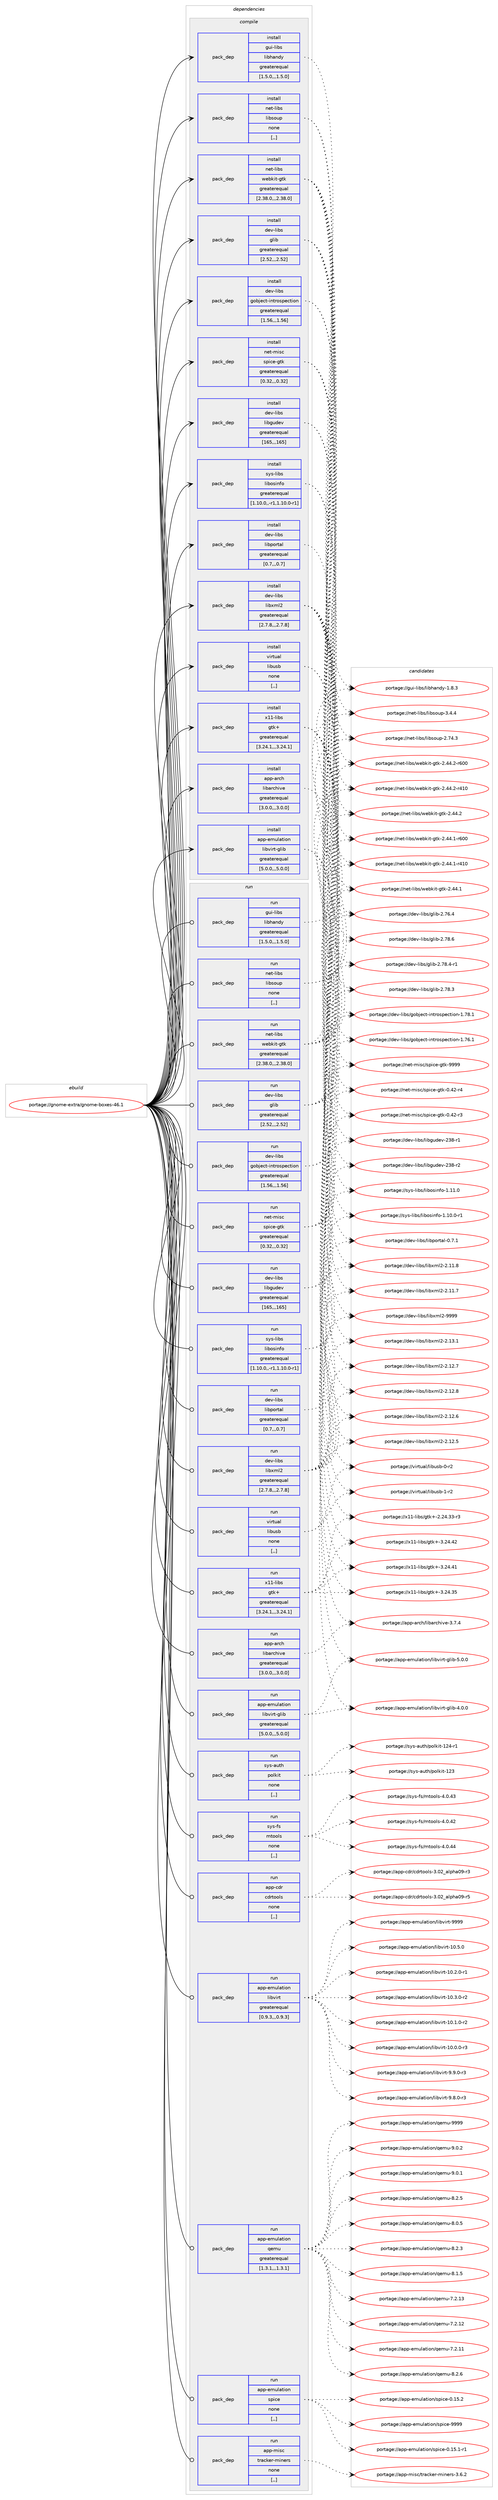 digraph prolog {

# *************
# Graph options
# *************

newrank=true;
concentrate=true;
compound=true;
graph [rankdir=LR,fontname=Helvetica,fontsize=10,ranksep=1.5];#, ranksep=2.5, nodesep=0.2];
edge  [arrowhead=vee];
node  [fontname=Helvetica,fontsize=10];

# **********
# The ebuild
# **********

subgraph cluster_leftcol {
color=gray;
label=<<i>ebuild</i>>;
id [label="portage://gnome-extra/gnome-boxes-46.1", color=red, width=4, href="../gnome-extra/gnome-boxes-46.1.svg"];
}

# ****************
# The dependencies
# ****************

subgraph cluster_midcol {
color=gray;
label=<<i>dependencies</i>>;
subgraph cluster_compile {
fillcolor="#eeeeee";
style=filled;
label=<<i>compile</i>>;
subgraph pack172397 {
dependency239601 [label=<<TABLE BORDER="0" CELLBORDER="1" CELLSPACING="0" CELLPADDING="4" WIDTH="220"><TR><TD ROWSPAN="6" CELLPADDING="30">pack_dep</TD></TR><TR><TD WIDTH="110">install</TD></TR><TR><TD>app-arch</TD></TR><TR><TD>libarchive</TD></TR><TR><TD>greaterequal</TD></TR><TR><TD>[3.0.0,,,3.0.0]</TD></TR></TABLE>>, shape=none, color=blue];
}
id:e -> dependency239601:w [weight=20,style="solid",arrowhead="vee"];
subgraph pack172398 {
dependency239602 [label=<<TABLE BORDER="0" CELLBORDER="1" CELLSPACING="0" CELLPADDING="4" WIDTH="220"><TR><TD ROWSPAN="6" CELLPADDING="30">pack_dep</TD></TR><TR><TD WIDTH="110">install</TD></TR><TR><TD>app-emulation</TD></TR><TR><TD>libvirt-glib</TD></TR><TR><TD>greaterequal</TD></TR><TR><TD>[5.0.0,,,5.0.0]</TD></TR></TABLE>>, shape=none, color=blue];
}
id:e -> dependency239602:w [weight=20,style="solid",arrowhead="vee"];
subgraph pack172399 {
dependency239603 [label=<<TABLE BORDER="0" CELLBORDER="1" CELLSPACING="0" CELLPADDING="4" WIDTH="220"><TR><TD ROWSPAN="6" CELLPADDING="30">pack_dep</TD></TR><TR><TD WIDTH="110">install</TD></TR><TR><TD>dev-libs</TD></TR><TR><TD>glib</TD></TR><TR><TD>greaterequal</TD></TR><TR><TD>[2.52,,,2.52]</TD></TR></TABLE>>, shape=none, color=blue];
}
id:e -> dependency239603:w [weight=20,style="solid",arrowhead="vee"];
subgraph pack172400 {
dependency239604 [label=<<TABLE BORDER="0" CELLBORDER="1" CELLSPACING="0" CELLPADDING="4" WIDTH="220"><TR><TD ROWSPAN="6" CELLPADDING="30">pack_dep</TD></TR><TR><TD WIDTH="110">install</TD></TR><TR><TD>dev-libs</TD></TR><TR><TD>gobject-introspection</TD></TR><TR><TD>greaterequal</TD></TR><TR><TD>[1.56,,,1.56]</TD></TR></TABLE>>, shape=none, color=blue];
}
id:e -> dependency239604:w [weight=20,style="solid",arrowhead="vee"];
subgraph pack172401 {
dependency239605 [label=<<TABLE BORDER="0" CELLBORDER="1" CELLSPACING="0" CELLPADDING="4" WIDTH="220"><TR><TD ROWSPAN="6" CELLPADDING="30">pack_dep</TD></TR><TR><TD WIDTH="110">install</TD></TR><TR><TD>dev-libs</TD></TR><TR><TD>libgudev</TD></TR><TR><TD>greaterequal</TD></TR><TR><TD>[165,,,165]</TD></TR></TABLE>>, shape=none, color=blue];
}
id:e -> dependency239605:w [weight=20,style="solid",arrowhead="vee"];
subgraph pack172402 {
dependency239606 [label=<<TABLE BORDER="0" CELLBORDER="1" CELLSPACING="0" CELLPADDING="4" WIDTH="220"><TR><TD ROWSPAN="6" CELLPADDING="30">pack_dep</TD></TR><TR><TD WIDTH="110">install</TD></TR><TR><TD>dev-libs</TD></TR><TR><TD>libportal</TD></TR><TR><TD>greaterequal</TD></TR><TR><TD>[0.7,,,0.7]</TD></TR></TABLE>>, shape=none, color=blue];
}
id:e -> dependency239606:w [weight=20,style="solid",arrowhead="vee"];
subgraph pack172403 {
dependency239607 [label=<<TABLE BORDER="0" CELLBORDER="1" CELLSPACING="0" CELLPADDING="4" WIDTH="220"><TR><TD ROWSPAN="6" CELLPADDING="30">pack_dep</TD></TR><TR><TD WIDTH="110">install</TD></TR><TR><TD>dev-libs</TD></TR><TR><TD>libxml2</TD></TR><TR><TD>greaterequal</TD></TR><TR><TD>[2.7.8,,,2.7.8]</TD></TR></TABLE>>, shape=none, color=blue];
}
id:e -> dependency239607:w [weight=20,style="solid",arrowhead="vee"];
subgraph pack172404 {
dependency239608 [label=<<TABLE BORDER="0" CELLBORDER="1" CELLSPACING="0" CELLPADDING="4" WIDTH="220"><TR><TD ROWSPAN="6" CELLPADDING="30">pack_dep</TD></TR><TR><TD WIDTH="110">install</TD></TR><TR><TD>gui-libs</TD></TR><TR><TD>libhandy</TD></TR><TR><TD>greaterequal</TD></TR><TR><TD>[1.5.0,,,1.5.0]</TD></TR></TABLE>>, shape=none, color=blue];
}
id:e -> dependency239608:w [weight=20,style="solid",arrowhead="vee"];
subgraph pack172405 {
dependency239609 [label=<<TABLE BORDER="0" CELLBORDER="1" CELLSPACING="0" CELLPADDING="4" WIDTH="220"><TR><TD ROWSPAN="6" CELLPADDING="30">pack_dep</TD></TR><TR><TD WIDTH="110">install</TD></TR><TR><TD>net-libs</TD></TR><TR><TD>libsoup</TD></TR><TR><TD>none</TD></TR><TR><TD>[,,]</TD></TR></TABLE>>, shape=none, color=blue];
}
id:e -> dependency239609:w [weight=20,style="solid",arrowhead="vee"];
subgraph pack172406 {
dependency239610 [label=<<TABLE BORDER="0" CELLBORDER="1" CELLSPACING="0" CELLPADDING="4" WIDTH="220"><TR><TD ROWSPAN="6" CELLPADDING="30">pack_dep</TD></TR><TR><TD WIDTH="110">install</TD></TR><TR><TD>net-libs</TD></TR><TR><TD>webkit-gtk</TD></TR><TR><TD>greaterequal</TD></TR><TR><TD>[2.38.0,,,2.38.0]</TD></TR></TABLE>>, shape=none, color=blue];
}
id:e -> dependency239610:w [weight=20,style="solid",arrowhead="vee"];
subgraph pack172407 {
dependency239611 [label=<<TABLE BORDER="0" CELLBORDER="1" CELLSPACING="0" CELLPADDING="4" WIDTH="220"><TR><TD ROWSPAN="6" CELLPADDING="30">pack_dep</TD></TR><TR><TD WIDTH="110">install</TD></TR><TR><TD>net-misc</TD></TR><TR><TD>spice-gtk</TD></TR><TR><TD>greaterequal</TD></TR><TR><TD>[0.32,,,0.32]</TD></TR></TABLE>>, shape=none, color=blue];
}
id:e -> dependency239611:w [weight=20,style="solid",arrowhead="vee"];
subgraph pack172408 {
dependency239612 [label=<<TABLE BORDER="0" CELLBORDER="1" CELLSPACING="0" CELLPADDING="4" WIDTH="220"><TR><TD ROWSPAN="6" CELLPADDING="30">pack_dep</TD></TR><TR><TD WIDTH="110">install</TD></TR><TR><TD>sys-libs</TD></TR><TR><TD>libosinfo</TD></TR><TR><TD>greaterequal</TD></TR><TR><TD>[1.10.0,,-r1,1.10.0-r1]</TD></TR></TABLE>>, shape=none, color=blue];
}
id:e -> dependency239612:w [weight=20,style="solid",arrowhead="vee"];
subgraph pack172409 {
dependency239613 [label=<<TABLE BORDER="0" CELLBORDER="1" CELLSPACING="0" CELLPADDING="4" WIDTH="220"><TR><TD ROWSPAN="6" CELLPADDING="30">pack_dep</TD></TR><TR><TD WIDTH="110">install</TD></TR><TR><TD>virtual</TD></TR><TR><TD>libusb</TD></TR><TR><TD>none</TD></TR><TR><TD>[,,]</TD></TR></TABLE>>, shape=none, color=blue];
}
id:e -> dependency239613:w [weight=20,style="solid",arrowhead="vee"];
subgraph pack172410 {
dependency239614 [label=<<TABLE BORDER="0" CELLBORDER="1" CELLSPACING="0" CELLPADDING="4" WIDTH="220"><TR><TD ROWSPAN="6" CELLPADDING="30">pack_dep</TD></TR><TR><TD WIDTH="110">install</TD></TR><TR><TD>x11-libs</TD></TR><TR><TD>gtk+</TD></TR><TR><TD>greaterequal</TD></TR><TR><TD>[3.24.1,,,3.24.1]</TD></TR></TABLE>>, shape=none, color=blue];
}
id:e -> dependency239614:w [weight=20,style="solid",arrowhead="vee"];
}
subgraph cluster_compileandrun {
fillcolor="#eeeeee";
style=filled;
label=<<i>compile and run</i>>;
}
subgraph cluster_run {
fillcolor="#eeeeee";
style=filled;
label=<<i>run</i>>;
subgraph pack172411 {
dependency239615 [label=<<TABLE BORDER="0" CELLBORDER="1" CELLSPACING="0" CELLPADDING="4" WIDTH="220"><TR><TD ROWSPAN="6" CELLPADDING="30">pack_dep</TD></TR><TR><TD WIDTH="110">run</TD></TR><TR><TD>app-arch</TD></TR><TR><TD>libarchive</TD></TR><TR><TD>greaterequal</TD></TR><TR><TD>[3.0.0,,,3.0.0]</TD></TR></TABLE>>, shape=none, color=blue];
}
id:e -> dependency239615:w [weight=20,style="solid",arrowhead="odot"];
subgraph pack172412 {
dependency239616 [label=<<TABLE BORDER="0" CELLBORDER="1" CELLSPACING="0" CELLPADDING="4" WIDTH="220"><TR><TD ROWSPAN="6" CELLPADDING="30">pack_dep</TD></TR><TR><TD WIDTH="110">run</TD></TR><TR><TD>app-cdr</TD></TR><TR><TD>cdrtools</TD></TR><TR><TD>none</TD></TR><TR><TD>[,,]</TD></TR></TABLE>>, shape=none, color=blue];
}
id:e -> dependency239616:w [weight=20,style="solid",arrowhead="odot"];
subgraph pack172413 {
dependency239617 [label=<<TABLE BORDER="0" CELLBORDER="1" CELLSPACING="0" CELLPADDING="4" WIDTH="220"><TR><TD ROWSPAN="6" CELLPADDING="30">pack_dep</TD></TR><TR><TD WIDTH="110">run</TD></TR><TR><TD>app-emulation</TD></TR><TR><TD>libvirt</TD></TR><TR><TD>greaterequal</TD></TR><TR><TD>[0.9.3,,,0.9.3]</TD></TR></TABLE>>, shape=none, color=blue];
}
id:e -> dependency239617:w [weight=20,style="solid",arrowhead="odot"];
subgraph pack172414 {
dependency239618 [label=<<TABLE BORDER="0" CELLBORDER="1" CELLSPACING="0" CELLPADDING="4" WIDTH="220"><TR><TD ROWSPAN="6" CELLPADDING="30">pack_dep</TD></TR><TR><TD WIDTH="110">run</TD></TR><TR><TD>app-emulation</TD></TR><TR><TD>libvirt-glib</TD></TR><TR><TD>greaterequal</TD></TR><TR><TD>[5.0.0,,,5.0.0]</TD></TR></TABLE>>, shape=none, color=blue];
}
id:e -> dependency239618:w [weight=20,style="solid",arrowhead="odot"];
subgraph pack172415 {
dependency239619 [label=<<TABLE BORDER="0" CELLBORDER="1" CELLSPACING="0" CELLPADDING="4" WIDTH="220"><TR><TD ROWSPAN="6" CELLPADDING="30">pack_dep</TD></TR><TR><TD WIDTH="110">run</TD></TR><TR><TD>app-emulation</TD></TR><TR><TD>qemu</TD></TR><TR><TD>greaterequal</TD></TR><TR><TD>[1.3.1,,,1.3.1]</TD></TR></TABLE>>, shape=none, color=blue];
}
id:e -> dependency239619:w [weight=20,style="solid",arrowhead="odot"];
subgraph pack172416 {
dependency239620 [label=<<TABLE BORDER="0" CELLBORDER="1" CELLSPACING="0" CELLPADDING="4" WIDTH="220"><TR><TD ROWSPAN="6" CELLPADDING="30">pack_dep</TD></TR><TR><TD WIDTH="110">run</TD></TR><TR><TD>app-emulation</TD></TR><TR><TD>spice</TD></TR><TR><TD>none</TD></TR><TR><TD>[,,]</TD></TR></TABLE>>, shape=none, color=blue];
}
id:e -> dependency239620:w [weight=20,style="solid",arrowhead="odot"];
subgraph pack172417 {
dependency239621 [label=<<TABLE BORDER="0" CELLBORDER="1" CELLSPACING="0" CELLPADDING="4" WIDTH="220"><TR><TD ROWSPAN="6" CELLPADDING="30">pack_dep</TD></TR><TR><TD WIDTH="110">run</TD></TR><TR><TD>app-misc</TD></TR><TR><TD>tracker-miners</TD></TR><TR><TD>none</TD></TR><TR><TD>[,,]</TD></TR></TABLE>>, shape=none, color=blue];
}
id:e -> dependency239621:w [weight=20,style="solid",arrowhead="odot"];
subgraph pack172418 {
dependency239622 [label=<<TABLE BORDER="0" CELLBORDER="1" CELLSPACING="0" CELLPADDING="4" WIDTH="220"><TR><TD ROWSPAN="6" CELLPADDING="30">pack_dep</TD></TR><TR><TD WIDTH="110">run</TD></TR><TR><TD>dev-libs</TD></TR><TR><TD>glib</TD></TR><TR><TD>greaterequal</TD></TR><TR><TD>[2.52,,,2.52]</TD></TR></TABLE>>, shape=none, color=blue];
}
id:e -> dependency239622:w [weight=20,style="solid",arrowhead="odot"];
subgraph pack172419 {
dependency239623 [label=<<TABLE BORDER="0" CELLBORDER="1" CELLSPACING="0" CELLPADDING="4" WIDTH="220"><TR><TD ROWSPAN="6" CELLPADDING="30">pack_dep</TD></TR><TR><TD WIDTH="110">run</TD></TR><TR><TD>dev-libs</TD></TR><TR><TD>gobject-introspection</TD></TR><TR><TD>greaterequal</TD></TR><TR><TD>[1.56,,,1.56]</TD></TR></TABLE>>, shape=none, color=blue];
}
id:e -> dependency239623:w [weight=20,style="solid",arrowhead="odot"];
subgraph pack172420 {
dependency239624 [label=<<TABLE BORDER="0" CELLBORDER="1" CELLSPACING="0" CELLPADDING="4" WIDTH="220"><TR><TD ROWSPAN="6" CELLPADDING="30">pack_dep</TD></TR><TR><TD WIDTH="110">run</TD></TR><TR><TD>dev-libs</TD></TR><TR><TD>libgudev</TD></TR><TR><TD>greaterequal</TD></TR><TR><TD>[165,,,165]</TD></TR></TABLE>>, shape=none, color=blue];
}
id:e -> dependency239624:w [weight=20,style="solid",arrowhead="odot"];
subgraph pack172421 {
dependency239625 [label=<<TABLE BORDER="0" CELLBORDER="1" CELLSPACING="0" CELLPADDING="4" WIDTH="220"><TR><TD ROWSPAN="6" CELLPADDING="30">pack_dep</TD></TR><TR><TD WIDTH="110">run</TD></TR><TR><TD>dev-libs</TD></TR><TR><TD>libportal</TD></TR><TR><TD>greaterequal</TD></TR><TR><TD>[0.7,,,0.7]</TD></TR></TABLE>>, shape=none, color=blue];
}
id:e -> dependency239625:w [weight=20,style="solid",arrowhead="odot"];
subgraph pack172422 {
dependency239626 [label=<<TABLE BORDER="0" CELLBORDER="1" CELLSPACING="0" CELLPADDING="4" WIDTH="220"><TR><TD ROWSPAN="6" CELLPADDING="30">pack_dep</TD></TR><TR><TD WIDTH="110">run</TD></TR><TR><TD>dev-libs</TD></TR><TR><TD>libxml2</TD></TR><TR><TD>greaterequal</TD></TR><TR><TD>[2.7.8,,,2.7.8]</TD></TR></TABLE>>, shape=none, color=blue];
}
id:e -> dependency239626:w [weight=20,style="solid",arrowhead="odot"];
subgraph pack172423 {
dependency239627 [label=<<TABLE BORDER="0" CELLBORDER="1" CELLSPACING="0" CELLPADDING="4" WIDTH="220"><TR><TD ROWSPAN="6" CELLPADDING="30">pack_dep</TD></TR><TR><TD WIDTH="110">run</TD></TR><TR><TD>gui-libs</TD></TR><TR><TD>libhandy</TD></TR><TR><TD>greaterequal</TD></TR><TR><TD>[1.5.0,,,1.5.0]</TD></TR></TABLE>>, shape=none, color=blue];
}
id:e -> dependency239627:w [weight=20,style="solid",arrowhead="odot"];
subgraph pack172424 {
dependency239628 [label=<<TABLE BORDER="0" CELLBORDER="1" CELLSPACING="0" CELLPADDING="4" WIDTH="220"><TR><TD ROWSPAN="6" CELLPADDING="30">pack_dep</TD></TR><TR><TD WIDTH="110">run</TD></TR><TR><TD>net-libs</TD></TR><TR><TD>libsoup</TD></TR><TR><TD>none</TD></TR><TR><TD>[,,]</TD></TR></TABLE>>, shape=none, color=blue];
}
id:e -> dependency239628:w [weight=20,style="solid",arrowhead="odot"];
subgraph pack172425 {
dependency239629 [label=<<TABLE BORDER="0" CELLBORDER="1" CELLSPACING="0" CELLPADDING="4" WIDTH="220"><TR><TD ROWSPAN="6" CELLPADDING="30">pack_dep</TD></TR><TR><TD WIDTH="110">run</TD></TR><TR><TD>net-libs</TD></TR><TR><TD>webkit-gtk</TD></TR><TR><TD>greaterequal</TD></TR><TR><TD>[2.38.0,,,2.38.0]</TD></TR></TABLE>>, shape=none, color=blue];
}
id:e -> dependency239629:w [weight=20,style="solid",arrowhead="odot"];
subgraph pack172426 {
dependency239630 [label=<<TABLE BORDER="0" CELLBORDER="1" CELLSPACING="0" CELLPADDING="4" WIDTH="220"><TR><TD ROWSPAN="6" CELLPADDING="30">pack_dep</TD></TR><TR><TD WIDTH="110">run</TD></TR><TR><TD>net-misc</TD></TR><TR><TD>spice-gtk</TD></TR><TR><TD>greaterequal</TD></TR><TR><TD>[0.32,,,0.32]</TD></TR></TABLE>>, shape=none, color=blue];
}
id:e -> dependency239630:w [weight=20,style="solid",arrowhead="odot"];
subgraph pack172427 {
dependency239631 [label=<<TABLE BORDER="0" CELLBORDER="1" CELLSPACING="0" CELLPADDING="4" WIDTH="220"><TR><TD ROWSPAN="6" CELLPADDING="30">pack_dep</TD></TR><TR><TD WIDTH="110">run</TD></TR><TR><TD>sys-auth</TD></TR><TR><TD>polkit</TD></TR><TR><TD>none</TD></TR><TR><TD>[,,]</TD></TR></TABLE>>, shape=none, color=blue];
}
id:e -> dependency239631:w [weight=20,style="solid",arrowhead="odot"];
subgraph pack172428 {
dependency239632 [label=<<TABLE BORDER="0" CELLBORDER="1" CELLSPACING="0" CELLPADDING="4" WIDTH="220"><TR><TD ROWSPAN="6" CELLPADDING="30">pack_dep</TD></TR><TR><TD WIDTH="110">run</TD></TR><TR><TD>sys-fs</TD></TR><TR><TD>mtools</TD></TR><TR><TD>none</TD></TR><TR><TD>[,,]</TD></TR></TABLE>>, shape=none, color=blue];
}
id:e -> dependency239632:w [weight=20,style="solid",arrowhead="odot"];
subgraph pack172429 {
dependency239633 [label=<<TABLE BORDER="0" CELLBORDER="1" CELLSPACING="0" CELLPADDING="4" WIDTH="220"><TR><TD ROWSPAN="6" CELLPADDING="30">pack_dep</TD></TR><TR><TD WIDTH="110">run</TD></TR><TR><TD>sys-libs</TD></TR><TR><TD>libosinfo</TD></TR><TR><TD>greaterequal</TD></TR><TR><TD>[1.10.0,,-r1,1.10.0-r1]</TD></TR></TABLE>>, shape=none, color=blue];
}
id:e -> dependency239633:w [weight=20,style="solid",arrowhead="odot"];
subgraph pack172430 {
dependency239634 [label=<<TABLE BORDER="0" CELLBORDER="1" CELLSPACING="0" CELLPADDING="4" WIDTH="220"><TR><TD ROWSPAN="6" CELLPADDING="30">pack_dep</TD></TR><TR><TD WIDTH="110">run</TD></TR><TR><TD>virtual</TD></TR><TR><TD>libusb</TD></TR><TR><TD>none</TD></TR><TR><TD>[,,]</TD></TR></TABLE>>, shape=none, color=blue];
}
id:e -> dependency239634:w [weight=20,style="solid",arrowhead="odot"];
subgraph pack172431 {
dependency239635 [label=<<TABLE BORDER="0" CELLBORDER="1" CELLSPACING="0" CELLPADDING="4" WIDTH="220"><TR><TD ROWSPAN="6" CELLPADDING="30">pack_dep</TD></TR><TR><TD WIDTH="110">run</TD></TR><TR><TD>x11-libs</TD></TR><TR><TD>gtk+</TD></TR><TR><TD>greaterequal</TD></TR><TR><TD>[3.24.1,,,3.24.1]</TD></TR></TABLE>>, shape=none, color=blue];
}
id:e -> dependency239635:w [weight=20,style="solid",arrowhead="odot"];
}
}

# **************
# The candidates
# **************

subgraph cluster_choices {
rank=same;
color=gray;
label=<<i>candidates</i>>;

subgraph choice172397 {
color=black;
nodesep=1;
choice9711211245971149910447108105989711499104105118101455146554652 [label="portage://app-arch/libarchive-3.7.4", color=red, width=4,href="../app-arch/libarchive-3.7.4.svg"];
dependency239601:e -> choice9711211245971149910447108105989711499104105118101455146554652:w [style=dotted,weight="100"];
}
subgraph choice172398 {
color=black;
nodesep=1;
choice97112112451011091171089711610511111047108105981181051141164510310810598455346484648 [label="portage://app-emulation/libvirt-glib-5.0.0", color=red, width=4,href="../app-emulation/libvirt-glib-5.0.0.svg"];
choice97112112451011091171089711610511111047108105981181051141164510310810598455246484648 [label="portage://app-emulation/libvirt-glib-4.0.0", color=red, width=4,href="../app-emulation/libvirt-glib-4.0.0.svg"];
dependency239602:e -> choice97112112451011091171089711610511111047108105981181051141164510310810598455346484648:w [style=dotted,weight="100"];
dependency239602:e -> choice97112112451011091171089711610511111047108105981181051141164510310810598455246484648:w [style=dotted,weight="100"];
}
subgraph choice172399 {
color=black;
nodesep=1;
choice1001011184510810598115471031081059845504655564654 [label="portage://dev-libs/glib-2.78.6", color=red, width=4,href="../dev-libs/glib-2.78.6.svg"];
choice10010111845108105981154710310810598455046555646524511449 [label="portage://dev-libs/glib-2.78.4-r1", color=red, width=4,href="../dev-libs/glib-2.78.4-r1.svg"];
choice1001011184510810598115471031081059845504655564651 [label="portage://dev-libs/glib-2.78.3", color=red, width=4,href="../dev-libs/glib-2.78.3.svg"];
choice1001011184510810598115471031081059845504655544652 [label="portage://dev-libs/glib-2.76.4", color=red, width=4,href="../dev-libs/glib-2.76.4.svg"];
dependency239603:e -> choice1001011184510810598115471031081059845504655564654:w [style=dotted,weight="100"];
dependency239603:e -> choice10010111845108105981154710310810598455046555646524511449:w [style=dotted,weight="100"];
dependency239603:e -> choice1001011184510810598115471031081059845504655564651:w [style=dotted,weight="100"];
dependency239603:e -> choice1001011184510810598115471031081059845504655544652:w [style=dotted,weight="100"];
}
subgraph choice172400 {
color=black;
nodesep=1;
choice1001011184510810598115471031119810610199116451051101161141111151121019911610511111045494655564649 [label="portage://dev-libs/gobject-introspection-1.78.1", color=red, width=4,href="../dev-libs/gobject-introspection-1.78.1.svg"];
choice1001011184510810598115471031119810610199116451051101161141111151121019911610511111045494655544649 [label="portage://dev-libs/gobject-introspection-1.76.1", color=red, width=4,href="../dev-libs/gobject-introspection-1.76.1.svg"];
dependency239604:e -> choice1001011184510810598115471031119810610199116451051101161141111151121019911610511111045494655564649:w [style=dotted,weight="100"];
dependency239604:e -> choice1001011184510810598115471031119810610199116451051101161141111151121019911610511111045494655544649:w [style=dotted,weight="100"];
}
subgraph choice172401 {
color=black;
nodesep=1;
choice10010111845108105981154710810598103117100101118455051564511450 [label="portage://dev-libs/libgudev-238-r2", color=red, width=4,href="../dev-libs/libgudev-238-r2.svg"];
choice10010111845108105981154710810598103117100101118455051564511449 [label="portage://dev-libs/libgudev-238-r1", color=red, width=4,href="../dev-libs/libgudev-238-r1.svg"];
dependency239605:e -> choice10010111845108105981154710810598103117100101118455051564511450:w [style=dotted,weight="100"];
dependency239605:e -> choice10010111845108105981154710810598103117100101118455051564511449:w [style=dotted,weight="100"];
}
subgraph choice172402 {
color=black;
nodesep=1;
choice1001011184510810598115471081059811211111411697108454846554649 [label="portage://dev-libs/libportal-0.7.1", color=red, width=4,href="../dev-libs/libportal-0.7.1.svg"];
dependency239606:e -> choice1001011184510810598115471081059811211111411697108454846554649:w [style=dotted,weight="100"];
}
subgraph choice172403 {
color=black;
nodesep=1;
choice10010111845108105981154710810598120109108504557575757 [label="portage://dev-libs/libxml2-9999", color=red, width=4,href="../dev-libs/libxml2-9999.svg"];
choice100101118451081059811547108105981201091085045504649514649 [label="portage://dev-libs/libxml2-2.13.1", color=red, width=4,href="../dev-libs/libxml2-2.13.1.svg"];
choice100101118451081059811547108105981201091085045504649504656 [label="portage://dev-libs/libxml2-2.12.8", color=red, width=4,href="../dev-libs/libxml2-2.12.8.svg"];
choice100101118451081059811547108105981201091085045504649504655 [label="portage://dev-libs/libxml2-2.12.7", color=red, width=4,href="../dev-libs/libxml2-2.12.7.svg"];
choice100101118451081059811547108105981201091085045504649504654 [label="portage://dev-libs/libxml2-2.12.6", color=red, width=4,href="../dev-libs/libxml2-2.12.6.svg"];
choice100101118451081059811547108105981201091085045504649504653 [label="portage://dev-libs/libxml2-2.12.5", color=red, width=4,href="../dev-libs/libxml2-2.12.5.svg"];
choice100101118451081059811547108105981201091085045504649494656 [label="portage://dev-libs/libxml2-2.11.8", color=red, width=4,href="../dev-libs/libxml2-2.11.8.svg"];
choice100101118451081059811547108105981201091085045504649494655 [label="portage://dev-libs/libxml2-2.11.7", color=red, width=4,href="../dev-libs/libxml2-2.11.7.svg"];
dependency239607:e -> choice10010111845108105981154710810598120109108504557575757:w [style=dotted,weight="100"];
dependency239607:e -> choice100101118451081059811547108105981201091085045504649514649:w [style=dotted,weight="100"];
dependency239607:e -> choice100101118451081059811547108105981201091085045504649504656:w [style=dotted,weight="100"];
dependency239607:e -> choice100101118451081059811547108105981201091085045504649504655:w [style=dotted,weight="100"];
dependency239607:e -> choice100101118451081059811547108105981201091085045504649504654:w [style=dotted,weight="100"];
dependency239607:e -> choice100101118451081059811547108105981201091085045504649504653:w [style=dotted,weight="100"];
dependency239607:e -> choice100101118451081059811547108105981201091085045504649494656:w [style=dotted,weight="100"];
dependency239607:e -> choice100101118451081059811547108105981201091085045504649494655:w [style=dotted,weight="100"];
}
subgraph choice172404 {
color=black;
nodesep=1;
choice1031171054510810598115471081059810497110100121454946564651 [label="portage://gui-libs/libhandy-1.8.3", color=red, width=4,href="../gui-libs/libhandy-1.8.3.svg"];
dependency239608:e -> choice1031171054510810598115471081059810497110100121454946564651:w [style=dotted,weight="100"];
}
subgraph choice172405 {
color=black;
nodesep=1;
choice11010111645108105981154710810598115111117112455146524652 [label="portage://net-libs/libsoup-3.4.4", color=red, width=4,href="../net-libs/libsoup-3.4.4.svg"];
choice1101011164510810598115471081059811511111711245504655524651 [label="portage://net-libs/libsoup-2.74.3", color=red, width=4,href="../net-libs/libsoup-2.74.3.svg"];
dependency239609:e -> choice11010111645108105981154710810598115111117112455146524652:w [style=dotted,weight="100"];
dependency239609:e -> choice1101011164510810598115471081059811511111711245504655524651:w [style=dotted,weight="100"];
}
subgraph choice172406 {
color=black;
nodesep=1;
choice11010111645108105981154711910198107105116451031161074550465252465045114544848 [label="portage://net-libs/webkit-gtk-2.44.2-r600", color=red, width=4,href="../net-libs/webkit-gtk-2.44.2-r600.svg"];
choice11010111645108105981154711910198107105116451031161074550465252465045114524948 [label="portage://net-libs/webkit-gtk-2.44.2-r410", color=red, width=4,href="../net-libs/webkit-gtk-2.44.2-r410.svg"];
choice110101116451081059811547119101981071051164510311610745504652524650 [label="portage://net-libs/webkit-gtk-2.44.2", color=red, width=4,href="../net-libs/webkit-gtk-2.44.2.svg"];
choice11010111645108105981154711910198107105116451031161074550465252464945114544848 [label="portage://net-libs/webkit-gtk-2.44.1-r600", color=red, width=4,href="../net-libs/webkit-gtk-2.44.1-r600.svg"];
choice11010111645108105981154711910198107105116451031161074550465252464945114524948 [label="portage://net-libs/webkit-gtk-2.44.1-r410", color=red, width=4,href="../net-libs/webkit-gtk-2.44.1-r410.svg"];
choice110101116451081059811547119101981071051164510311610745504652524649 [label="portage://net-libs/webkit-gtk-2.44.1", color=red, width=4,href="../net-libs/webkit-gtk-2.44.1.svg"];
dependency239610:e -> choice11010111645108105981154711910198107105116451031161074550465252465045114544848:w [style=dotted,weight="100"];
dependency239610:e -> choice11010111645108105981154711910198107105116451031161074550465252465045114524948:w [style=dotted,weight="100"];
dependency239610:e -> choice110101116451081059811547119101981071051164510311610745504652524650:w [style=dotted,weight="100"];
dependency239610:e -> choice11010111645108105981154711910198107105116451031161074550465252464945114544848:w [style=dotted,weight="100"];
dependency239610:e -> choice11010111645108105981154711910198107105116451031161074550465252464945114524948:w [style=dotted,weight="100"];
dependency239610:e -> choice110101116451081059811547119101981071051164510311610745504652524649:w [style=dotted,weight="100"];
}
subgraph choice172407 {
color=black;
nodesep=1;
choice11010111645109105115994711511210599101451031161074557575757 [label="portage://net-misc/spice-gtk-9999", color=red, width=4,href="../net-misc/spice-gtk-9999.svg"];
choice110101116451091051159947115112105991014510311610745484652504511452 [label="portage://net-misc/spice-gtk-0.42-r4", color=red, width=4,href="../net-misc/spice-gtk-0.42-r4.svg"];
choice110101116451091051159947115112105991014510311610745484652504511451 [label="portage://net-misc/spice-gtk-0.42-r3", color=red, width=4,href="../net-misc/spice-gtk-0.42-r3.svg"];
dependency239611:e -> choice11010111645109105115994711511210599101451031161074557575757:w [style=dotted,weight="100"];
dependency239611:e -> choice110101116451091051159947115112105991014510311610745484652504511452:w [style=dotted,weight="100"];
dependency239611:e -> choice110101116451091051159947115112105991014510311610745484652504511451:w [style=dotted,weight="100"];
}
subgraph choice172408 {
color=black;
nodesep=1;
choice1151211154510810598115471081059811111510511010211145494649494648 [label="portage://sys-libs/libosinfo-1.11.0", color=red, width=4,href="../sys-libs/libosinfo-1.11.0.svg"];
choice11512111545108105981154710810598111115105110102111454946494846484511449 [label="portage://sys-libs/libosinfo-1.10.0-r1", color=red, width=4,href="../sys-libs/libosinfo-1.10.0-r1.svg"];
dependency239612:e -> choice1151211154510810598115471081059811111510511010211145494649494648:w [style=dotted,weight="100"];
dependency239612:e -> choice11512111545108105981154710810598111115105110102111454946494846484511449:w [style=dotted,weight="100"];
}
subgraph choice172409 {
color=black;
nodesep=1;
choice1181051141161179710847108105981171159845494511450 [label="portage://virtual/libusb-1-r2", color=red, width=4,href="../virtual/libusb-1-r2.svg"];
choice1181051141161179710847108105981171159845484511450 [label="portage://virtual/libusb-0-r2", color=red, width=4,href="../virtual/libusb-0-r2.svg"];
dependency239613:e -> choice1181051141161179710847108105981171159845494511450:w [style=dotted,weight="100"];
dependency239613:e -> choice1181051141161179710847108105981171159845484511450:w [style=dotted,weight="100"];
}
subgraph choice172410 {
color=black;
nodesep=1;
choice1204949451081059811547103116107434551465052465250 [label="portage://x11-libs/gtk+-3.24.42", color=red, width=4,href="../x11-libs/gtk+-3.24.42.svg"];
choice1204949451081059811547103116107434551465052465249 [label="portage://x11-libs/gtk+-3.24.41", color=red, width=4,href="../x11-libs/gtk+-3.24.41.svg"];
choice1204949451081059811547103116107434551465052465153 [label="portage://x11-libs/gtk+-3.24.35", color=red, width=4,href="../x11-libs/gtk+-3.24.35.svg"];
choice12049494510810598115471031161074345504650524651514511451 [label="portage://x11-libs/gtk+-2.24.33-r3", color=red, width=4,href="../x11-libs/gtk+-2.24.33-r3.svg"];
dependency239614:e -> choice1204949451081059811547103116107434551465052465250:w [style=dotted,weight="100"];
dependency239614:e -> choice1204949451081059811547103116107434551465052465249:w [style=dotted,weight="100"];
dependency239614:e -> choice1204949451081059811547103116107434551465052465153:w [style=dotted,weight="100"];
dependency239614:e -> choice12049494510810598115471031161074345504650524651514511451:w [style=dotted,weight="100"];
}
subgraph choice172411 {
color=black;
nodesep=1;
choice9711211245971149910447108105989711499104105118101455146554652 [label="portage://app-arch/libarchive-3.7.4", color=red, width=4,href="../app-arch/libarchive-3.7.4.svg"];
dependency239615:e -> choice9711211245971149910447108105989711499104105118101455146554652:w [style=dotted,weight="100"];
}
subgraph choice172412 {
color=black;
nodesep=1;
choice9711211245991001144799100114116111111108115455146485095971081121049748574511453 [label="portage://app-cdr/cdrtools-3.02_alpha09-r5", color=red, width=4,href="../app-cdr/cdrtools-3.02_alpha09-r5.svg"];
choice9711211245991001144799100114116111111108115455146485095971081121049748574511451 [label="portage://app-cdr/cdrtools-3.02_alpha09-r3", color=red, width=4,href="../app-cdr/cdrtools-3.02_alpha09-r3.svg"];
dependency239616:e -> choice9711211245991001144799100114116111111108115455146485095971081121049748574511453:w [style=dotted,weight="100"];
dependency239616:e -> choice9711211245991001144799100114116111111108115455146485095971081121049748574511451:w [style=dotted,weight="100"];
}
subgraph choice172413 {
color=black;
nodesep=1;
choice97112112451011091171089711610511111047108105981181051141164557575757 [label="portage://app-emulation/libvirt-9999", color=red, width=4,href="../app-emulation/libvirt-9999.svg"];
choice971121124510110911710897116105111110471081059811810511411645494846534648 [label="portage://app-emulation/libvirt-10.5.0", color=red, width=4,href="../app-emulation/libvirt-10.5.0.svg"];
choice9711211245101109117108971161051111104710810598118105114116454948465146484511450 [label="portage://app-emulation/libvirt-10.3.0-r2", color=red, width=4,href="../app-emulation/libvirt-10.3.0-r2.svg"];
choice9711211245101109117108971161051111104710810598118105114116454948465046484511449 [label="portage://app-emulation/libvirt-10.2.0-r1", color=red, width=4,href="../app-emulation/libvirt-10.2.0-r1.svg"];
choice9711211245101109117108971161051111104710810598118105114116454948464946484511450 [label="portage://app-emulation/libvirt-10.1.0-r2", color=red, width=4,href="../app-emulation/libvirt-10.1.0-r2.svg"];
choice9711211245101109117108971161051111104710810598118105114116454948464846484511451 [label="portage://app-emulation/libvirt-10.0.0-r3", color=red, width=4,href="../app-emulation/libvirt-10.0.0-r3.svg"];
choice97112112451011091171089711610511111047108105981181051141164557465746484511451 [label="portage://app-emulation/libvirt-9.9.0-r3", color=red, width=4,href="../app-emulation/libvirt-9.9.0-r3.svg"];
choice97112112451011091171089711610511111047108105981181051141164557465646484511451 [label="portage://app-emulation/libvirt-9.8.0-r3", color=red, width=4,href="../app-emulation/libvirt-9.8.0-r3.svg"];
dependency239617:e -> choice97112112451011091171089711610511111047108105981181051141164557575757:w [style=dotted,weight="100"];
dependency239617:e -> choice971121124510110911710897116105111110471081059811810511411645494846534648:w [style=dotted,weight="100"];
dependency239617:e -> choice9711211245101109117108971161051111104710810598118105114116454948465146484511450:w [style=dotted,weight="100"];
dependency239617:e -> choice9711211245101109117108971161051111104710810598118105114116454948465046484511449:w [style=dotted,weight="100"];
dependency239617:e -> choice9711211245101109117108971161051111104710810598118105114116454948464946484511450:w [style=dotted,weight="100"];
dependency239617:e -> choice9711211245101109117108971161051111104710810598118105114116454948464846484511451:w [style=dotted,weight="100"];
dependency239617:e -> choice97112112451011091171089711610511111047108105981181051141164557465746484511451:w [style=dotted,weight="100"];
dependency239617:e -> choice97112112451011091171089711610511111047108105981181051141164557465646484511451:w [style=dotted,weight="100"];
}
subgraph choice172414 {
color=black;
nodesep=1;
choice97112112451011091171089711610511111047108105981181051141164510310810598455346484648 [label="portage://app-emulation/libvirt-glib-5.0.0", color=red, width=4,href="../app-emulation/libvirt-glib-5.0.0.svg"];
choice97112112451011091171089711610511111047108105981181051141164510310810598455246484648 [label="portage://app-emulation/libvirt-glib-4.0.0", color=red, width=4,href="../app-emulation/libvirt-glib-4.0.0.svg"];
dependency239618:e -> choice97112112451011091171089711610511111047108105981181051141164510310810598455346484648:w [style=dotted,weight="100"];
dependency239618:e -> choice97112112451011091171089711610511111047108105981181051141164510310810598455246484648:w [style=dotted,weight="100"];
}
subgraph choice172415 {
color=black;
nodesep=1;
choice971121124510110911710897116105111110471131011091174557575757 [label="portage://app-emulation/qemu-9999", color=red, width=4,href="../app-emulation/qemu-9999.svg"];
choice97112112451011091171089711610511111047113101109117455746484650 [label="portage://app-emulation/qemu-9.0.2", color=red, width=4,href="../app-emulation/qemu-9.0.2.svg"];
choice97112112451011091171089711610511111047113101109117455746484649 [label="portage://app-emulation/qemu-9.0.1", color=red, width=4,href="../app-emulation/qemu-9.0.1.svg"];
choice97112112451011091171089711610511111047113101109117455646504654 [label="portage://app-emulation/qemu-8.2.6", color=red, width=4,href="../app-emulation/qemu-8.2.6.svg"];
choice97112112451011091171089711610511111047113101109117455646504653 [label="portage://app-emulation/qemu-8.2.5", color=red, width=4,href="../app-emulation/qemu-8.2.5.svg"];
choice97112112451011091171089711610511111047113101109117455646504651 [label="portage://app-emulation/qemu-8.2.3", color=red, width=4,href="../app-emulation/qemu-8.2.3.svg"];
choice97112112451011091171089711610511111047113101109117455646494653 [label="portage://app-emulation/qemu-8.1.5", color=red, width=4,href="../app-emulation/qemu-8.1.5.svg"];
choice97112112451011091171089711610511111047113101109117455646484653 [label="portage://app-emulation/qemu-8.0.5", color=red, width=4,href="../app-emulation/qemu-8.0.5.svg"];
choice9711211245101109117108971161051111104711310110911745554650464951 [label="portage://app-emulation/qemu-7.2.13", color=red, width=4,href="../app-emulation/qemu-7.2.13.svg"];
choice9711211245101109117108971161051111104711310110911745554650464950 [label="portage://app-emulation/qemu-7.2.12", color=red, width=4,href="../app-emulation/qemu-7.2.12.svg"];
choice9711211245101109117108971161051111104711310110911745554650464949 [label="portage://app-emulation/qemu-7.2.11", color=red, width=4,href="../app-emulation/qemu-7.2.11.svg"];
dependency239619:e -> choice971121124510110911710897116105111110471131011091174557575757:w [style=dotted,weight="100"];
dependency239619:e -> choice97112112451011091171089711610511111047113101109117455746484650:w [style=dotted,weight="100"];
dependency239619:e -> choice97112112451011091171089711610511111047113101109117455746484649:w [style=dotted,weight="100"];
dependency239619:e -> choice97112112451011091171089711610511111047113101109117455646504654:w [style=dotted,weight="100"];
dependency239619:e -> choice97112112451011091171089711610511111047113101109117455646504653:w [style=dotted,weight="100"];
dependency239619:e -> choice97112112451011091171089711610511111047113101109117455646504651:w [style=dotted,weight="100"];
dependency239619:e -> choice97112112451011091171089711610511111047113101109117455646494653:w [style=dotted,weight="100"];
dependency239619:e -> choice97112112451011091171089711610511111047113101109117455646484653:w [style=dotted,weight="100"];
dependency239619:e -> choice9711211245101109117108971161051111104711310110911745554650464951:w [style=dotted,weight="100"];
dependency239619:e -> choice9711211245101109117108971161051111104711310110911745554650464950:w [style=dotted,weight="100"];
dependency239619:e -> choice9711211245101109117108971161051111104711310110911745554650464949:w [style=dotted,weight="100"];
}
subgraph choice172416 {
color=black;
nodesep=1;
choice97112112451011091171089711610511111047115112105991014557575757 [label="portage://app-emulation/spice-9999", color=red, width=4,href="../app-emulation/spice-9999.svg"];
choice971121124510110911710897116105111110471151121059910145484649534650 [label="portage://app-emulation/spice-0.15.2", color=red, width=4,href="../app-emulation/spice-0.15.2.svg"];
choice9711211245101109117108971161051111104711511210599101454846495346494511449 [label="portage://app-emulation/spice-0.15.1-r1", color=red, width=4,href="../app-emulation/spice-0.15.1-r1.svg"];
dependency239620:e -> choice97112112451011091171089711610511111047115112105991014557575757:w [style=dotted,weight="100"];
dependency239620:e -> choice971121124510110911710897116105111110471151121059910145484649534650:w [style=dotted,weight="100"];
dependency239620:e -> choice9711211245101109117108971161051111104711511210599101454846495346494511449:w [style=dotted,weight="100"];
}
subgraph choice172417 {
color=black;
nodesep=1;
choice97112112451091051159947116114979910710111445109105110101114115455146544650 [label="portage://app-misc/tracker-miners-3.6.2", color=red, width=4,href="../app-misc/tracker-miners-3.6.2.svg"];
dependency239621:e -> choice97112112451091051159947116114979910710111445109105110101114115455146544650:w [style=dotted,weight="100"];
}
subgraph choice172418 {
color=black;
nodesep=1;
choice1001011184510810598115471031081059845504655564654 [label="portage://dev-libs/glib-2.78.6", color=red, width=4,href="../dev-libs/glib-2.78.6.svg"];
choice10010111845108105981154710310810598455046555646524511449 [label="portage://dev-libs/glib-2.78.4-r1", color=red, width=4,href="../dev-libs/glib-2.78.4-r1.svg"];
choice1001011184510810598115471031081059845504655564651 [label="portage://dev-libs/glib-2.78.3", color=red, width=4,href="../dev-libs/glib-2.78.3.svg"];
choice1001011184510810598115471031081059845504655544652 [label="portage://dev-libs/glib-2.76.4", color=red, width=4,href="../dev-libs/glib-2.76.4.svg"];
dependency239622:e -> choice1001011184510810598115471031081059845504655564654:w [style=dotted,weight="100"];
dependency239622:e -> choice10010111845108105981154710310810598455046555646524511449:w [style=dotted,weight="100"];
dependency239622:e -> choice1001011184510810598115471031081059845504655564651:w [style=dotted,weight="100"];
dependency239622:e -> choice1001011184510810598115471031081059845504655544652:w [style=dotted,weight="100"];
}
subgraph choice172419 {
color=black;
nodesep=1;
choice1001011184510810598115471031119810610199116451051101161141111151121019911610511111045494655564649 [label="portage://dev-libs/gobject-introspection-1.78.1", color=red, width=4,href="../dev-libs/gobject-introspection-1.78.1.svg"];
choice1001011184510810598115471031119810610199116451051101161141111151121019911610511111045494655544649 [label="portage://dev-libs/gobject-introspection-1.76.1", color=red, width=4,href="../dev-libs/gobject-introspection-1.76.1.svg"];
dependency239623:e -> choice1001011184510810598115471031119810610199116451051101161141111151121019911610511111045494655564649:w [style=dotted,weight="100"];
dependency239623:e -> choice1001011184510810598115471031119810610199116451051101161141111151121019911610511111045494655544649:w [style=dotted,weight="100"];
}
subgraph choice172420 {
color=black;
nodesep=1;
choice10010111845108105981154710810598103117100101118455051564511450 [label="portage://dev-libs/libgudev-238-r2", color=red, width=4,href="../dev-libs/libgudev-238-r2.svg"];
choice10010111845108105981154710810598103117100101118455051564511449 [label="portage://dev-libs/libgudev-238-r1", color=red, width=4,href="../dev-libs/libgudev-238-r1.svg"];
dependency239624:e -> choice10010111845108105981154710810598103117100101118455051564511450:w [style=dotted,weight="100"];
dependency239624:e -> choice10010111845108105981154710810598103117100101118455051564511449:w [style=dotted,weight="100"];
}
subgraph choice172421 {
color=black;
nodesep=1;
choice1001011184510810598115471081059811211111411697108454846554649 [label="portage://dev-libs/libportal-0.7.1", color=red, width=4,href="../dev-libs/libportal-0.7.1.svg"];
dependency239625:e -> choice1001011184510810598115471081059811211111411697108454846554649:w [style=dotted,weight="100"];
}
subgraph choice172422 {
color=black;
nodesep=1;
choice10010111845108105981154710810598120109108504557575757 [label="portage://dev-libs/libxml2-9999", color=red, width=4,href="../dev-libs/libxml2-9999.svg"];
choice100101118451081059811547108105981201091085045504649514649 [label="portage://dev-libs/libxml2-2.13.1", color=red, width=4,href="../dev-libs/libxml2-2.13.1.svg"];
choice100101118451081059811547108105981201091085045504649504656 [label="portage://dev-libs/libxml2-2.12.8", color=red, width=4,href="../dev-libs/libxml2-2.12.8.svg"];
choice100101118451081059811547108105981201091085045504649504655 [label="portage://dev-libs/libxml2-2.12.7", color=red, width=4,href="../dev-libs/libxml2-2.12.7.svg"];
choice100101118451081059811547108105981201091085045504649504654 [label="portage://dev-libs/libxml2-2.12.6", color=red, width=4,href="../dev-libs/libxml2-2.12.6.svg"];
choice100101118451081059811547108105981201091085045504649504653 [label="portage://dev-libs/libxml2-2.12.5", color=red, width=4,href="../dev-libs/libxml2-2.12.5.svg"];
choice100101118451081059811547108105981201091085045504649494656 [label="portage://dev-libs/libxml2-2.11.8", color=red, width=4,href="../dev-libs/libxml2-2.11.8.svg"];
choice100101118451081059811547108105981201091085045504649494655 [label="portage://dev-libs/libxml2-2.11.7", color=red, width=4,href="../dev-libs/libxml2-2.11.7.svg"];
dependency239626:e -> choice10010111845108105981154710810598120109108504557575757:w [style=dotted,weight="100"];
dependency239626:e -> choice100101118451081059811547108105981201091085045504649514649:w [style=dotted,weight="100"];
dependency239626:e -> choice100101118451081059811547108105981201091085045504649504656:w [style=dotted,weight="100"];
dependency239626:e -> choice100101118451081059811547108105981201091085045504649504655:w [style=dotted,weight="100"];
dependency239626:e -> choice100101118451081059811547108105981201091085045504649504654:w [style=dotted,weight="100"];
dependency239626:e -> choice100101118451081059811547108105981201091085045504649504653:w [style=dotted,weight="100"];
dependency239626:e -> choice100101118451081059811547108105981201091085045504649494656:w [style=dotted,weight="100"];
dependency239626:e -> choice100101118451081059811547108105981201091085045504649494655:w [style=dotted,weight="100"];
}
subgraph choice172423 {
color=black;
nodesep=1;
choice1031171054510810598115471081059810497110100121454946564651 [label="portage://gui-libs/libhandy-1.8.3", color=red, width=4,href="../gui-libs/libhandy-1.8.3.svg"];
dependency239627:e -> choice1031171054510810598115471081059810497110100121454946564651:w [style=dotted,weight="100"];
}
subgraph choice172424 {
color=black;
nodesep=1;
choice11010111645108105981154710810598115111117112455146524652 [label="portage://net-libs/libsoup-3.4.4", color=red, width=4,href="../net-libs/libsoup-3.4.4.svg"];
choice1101011164510810598115471081059811511111711245504655524651 [label="portage://net-libs/libsoup-2.74.3", color=red, width=4,href="../net-libs/libsoup-2.74.3.svg"];
dependency239628:e -> choice11010111645108105981154710810598115111117112455146524652:w [style=dotted,weight="100"];
dependency239628:e -> choice1101011164510810598115471081059811511111711245504655524651:w [style=dotted,weight="100"];
}
subgraph choice172425 {
color=black;
nodesep=1;
choice11010111645108105981154711910198107105116451031161074550465252465045114544848 [label="portage://net-libs/webkit-gtk-2.44.2-r600", color=red, width=4,href="../net-libs/webkit-gtk-2.44.2-r600.svg"];
choice11010111645108105981154711910198107105116451031161074550465252465045114524948 [label="portage://net-libs/webkit-gtk-2.44.2-r410", color=red, width=4,href="../net-libs/webkit-gtk-2.44.2-r410.svg"];
choice110101116451081059811547119101981071051164510311610745504652524650 [label="portage://net-libs/webkit-gtk-2.44.2", color=red, width=4,href="../net-libs/webkit-gtk-2.44.2.svg"];
choice11010111645108105981154711910198107105116451031161074550465252464945114544848 [label="portage://net-libs/webkit-gtk-2.44.1-r600", color=red, width=4,href="../net-libs/webkit-gtk-2.44.1-r600.svg"];
choice11010111645108105981154711910198107105116451031161074550465252464945114524948 [label="portage://net-libs/webkit-gtk-2.44.1-r410", color=red, width=4,href="../net-libs/webkit-gtk-2.44.1-r410.svg"];
choice110101116451081059811547119101981071051164510311610745504652524649 [label="portage://net-libs/webkit-gtk-2.44.1", color=red, width=4,href="../net-libs/webkit-gtk-2.44.1.svg"];
dependency239629:e -> choice11010111645108105981154711910198107105116451031161074550465252465045114544848:w [style=dotted,weight="100"];
dependency239629:e -> choice11010111645108105981154711910198107105116451031161074550465252465045114524948:w [style=dotted,weight="100"];
dependency239629:e -> choice110101116451081059811547119101981071051164510311610745504652524650:w [style=dotted,weight="100"];
dependency239629:e -> choice11010111645108105981154711910198107105116451031161074550465252464945114544848:w [style=dotted,weight="100"];
dependency239629:e -> choice11010111645108105981154711910198107105116451031161074550465252464945114524948:w [style=dotted,weight="100"];
dependency239629:e -> choice110101116451081059811547119101981071051164510311610745504652524649:w [style=dotted,weight="100"];
}
subgraph choice172426 {
color=black;
nodesep=1;
choice11010111645109105115994711511210599101451031161074557575757 [label="portage://net-misc/spice-gtk-9999", color=red, width=4,href="../net-misc/spice-gtk-9999.svg"];
choice110101116451091051159947115112105991014510311610745484652504511452 [label="portage://net-misc/spice-gtk-0.42-r4", color=red, width=4,href="../net-misc/spice-gtk-0.42-r4.svg"];
choice110101116451091051159947115112105991014510311610745484652504511451 [label="portage://net-misc/spice-gtk-0.42-r3", color=red, width=4,href="../net-misc/spice-gtk-0.42-r3.svg"];
dependency239630:e -> choice11010111645109105115994711511210599101451031161074557575757:w [style=dotted,weight="100"];
dependency239630:e -> choice110101116451091051159947115112105991014510311610745484652504511452:w [style=dotted,weight="100"];
dependency239630:e -> choice110101116451091051159947115112105991014510311610745484652504511451:w [style=dotted,weight="100"];
}
subgraph choice172427 {
color=black;
nodesep=1;
choice115121115459711711610447112111108107105116454950524511449 [label="portage://sys-auth/polkit-124-r1", color=red, width=4,href="../sys-auth/polkit-124-r1.svg"];
choice11512111545971171161044711211110810710511645495051 [label="portage://sys-auth/polkit-123", color=red, width=4,href="../sys-auth/polkit-123.svg"];
dependency239631:e -> choice115121115459711711610447112111108107105116454950524511449:w [style=dotted,weight="100"];
dependency239631:e -> choice11512111545971171161044711211110810710511645495051:w [style=dotted,weight="100"];
}
subgraph choice172428 {
color=black;
nodesep=1;
choice115121115451021154710911611111110811545524648465252 [label="portage://sys-fs/mtools-4.0.44", color=red, width=4,href="../sys-fs/mtools-4.0.44.svg"];
choice115121115451021154710911611111110811545524648465251 [label="portage://sys-fs/mtools-4.0.43", color=red, width=4,href="../sys-fs/mtools-4.0.43.svg"];
choice115121115451021154710911611111110811545524648465250 [label="portage://sys-fs/mtools-4.0.42", color=red, width=4,href="../sys-fs/mtools-4.0.42.svg"];
dependency239632:e -> choice115121115451021154710911611111110811545524648465252:w [style=dotted,weight="100"];
dependency239632:e -> choice115121115451021154710911611111110811545524648465251:w [style=dotted,weight="100"];
dependency239632:e -> choice115121115451021154710911611111110811545524648465250:w [style=dotted,weight="100"];
}
subgraph choice172429 {
color=black;
nodesep=1;
choice1151211154510810598115471081059811111510511010211145494649494648 [label="portage://sys-libs/libosinfo-1.11.0", color=red, width=4,href="../sys-libs/libosinfo-1.11.0.svg"];
choice11512111545108105981154710810598111115105110102111454946494846484511449 [label="portage://sys-libs/libosinfo-1.10.0-r1", color=red, width=4,href="../sys-libs/libosinfo-1.10.0-r1.svg"];
dependency239633:e -> choice1151211154510810598115471081059811111510511010211145494649494648:w [style=dotted,weight="100"];
dependency239633:e -> choice11512111545108105981154710810598111115105110102111454946494846484511449:w [style=dotted,weight="100"];
}
subgraph choice172430 {
color=black;
nodesep=1;
choice1181051141161179710847108105981171159845494511450 [label="portage://virtual/libusb-1-r2", color=red, width=4,href="../virtual/libusb-1-r2.svg"];
choice1181051141161179710847108105981171159845484511450 [label="portage://virtual/libusb-0-r2", color=red, width=4,href="../virtual/libusb-0-r2.svg"];
dependency239634:e -> choice1181051141161179710847108105981171159845494511450:w [style=dotted,weight="100"];
dependency239634:e -> choice1181051141161179710847108105981171159845484511450:w [style=dotted,weight="100"];
}
subgraph choice172431 {
color=black;
nodesep=1;
choice1204949451081059811547103116107434551465052465250 [label="portage://x11-libs/gtk+-3.24.42", color=red, width=4,href="../x11-libs/gtk+-3.24.42.svg"];
choice1204949451081059811547103116107434551465052465249 [label="portage://x11-libs/gtk+-3.24.41", color=red, width=4,href="../x11-libs/gtk+-3.24.41.svg"];
choice1204949451081059811547103116107434551465052465153 [label="portage://x11-libs/gtk+-3.24.35", color=red, width=4,href="../x11-libs/gtk+-3.24.35.svg"];
choice12049494510810598115471031161074345504650524651514511451 [label="portage://x11-libs/gtk+-2.24.33-r3", color=red, width=4,href="../x11-libs/gtk+-2.24.33-r3.svg"];
dependency239635:e -> choice1204949451081059811547103116107434551465052465250:w [style=dotted,weight="100"];
dependency239635:e -> choice1204949451081059811547103116107434551465052465249:w [style=dotted,weight="100"];
dependency239635:e -> choice1204949451081059811547103116107434551465052465153:w [style=dotted,weight="100"];
dependency239635:e -> choice12049494510810598115471031161074345504650524651514511451:w [style=dotted,weight="100"];
}
}

}
